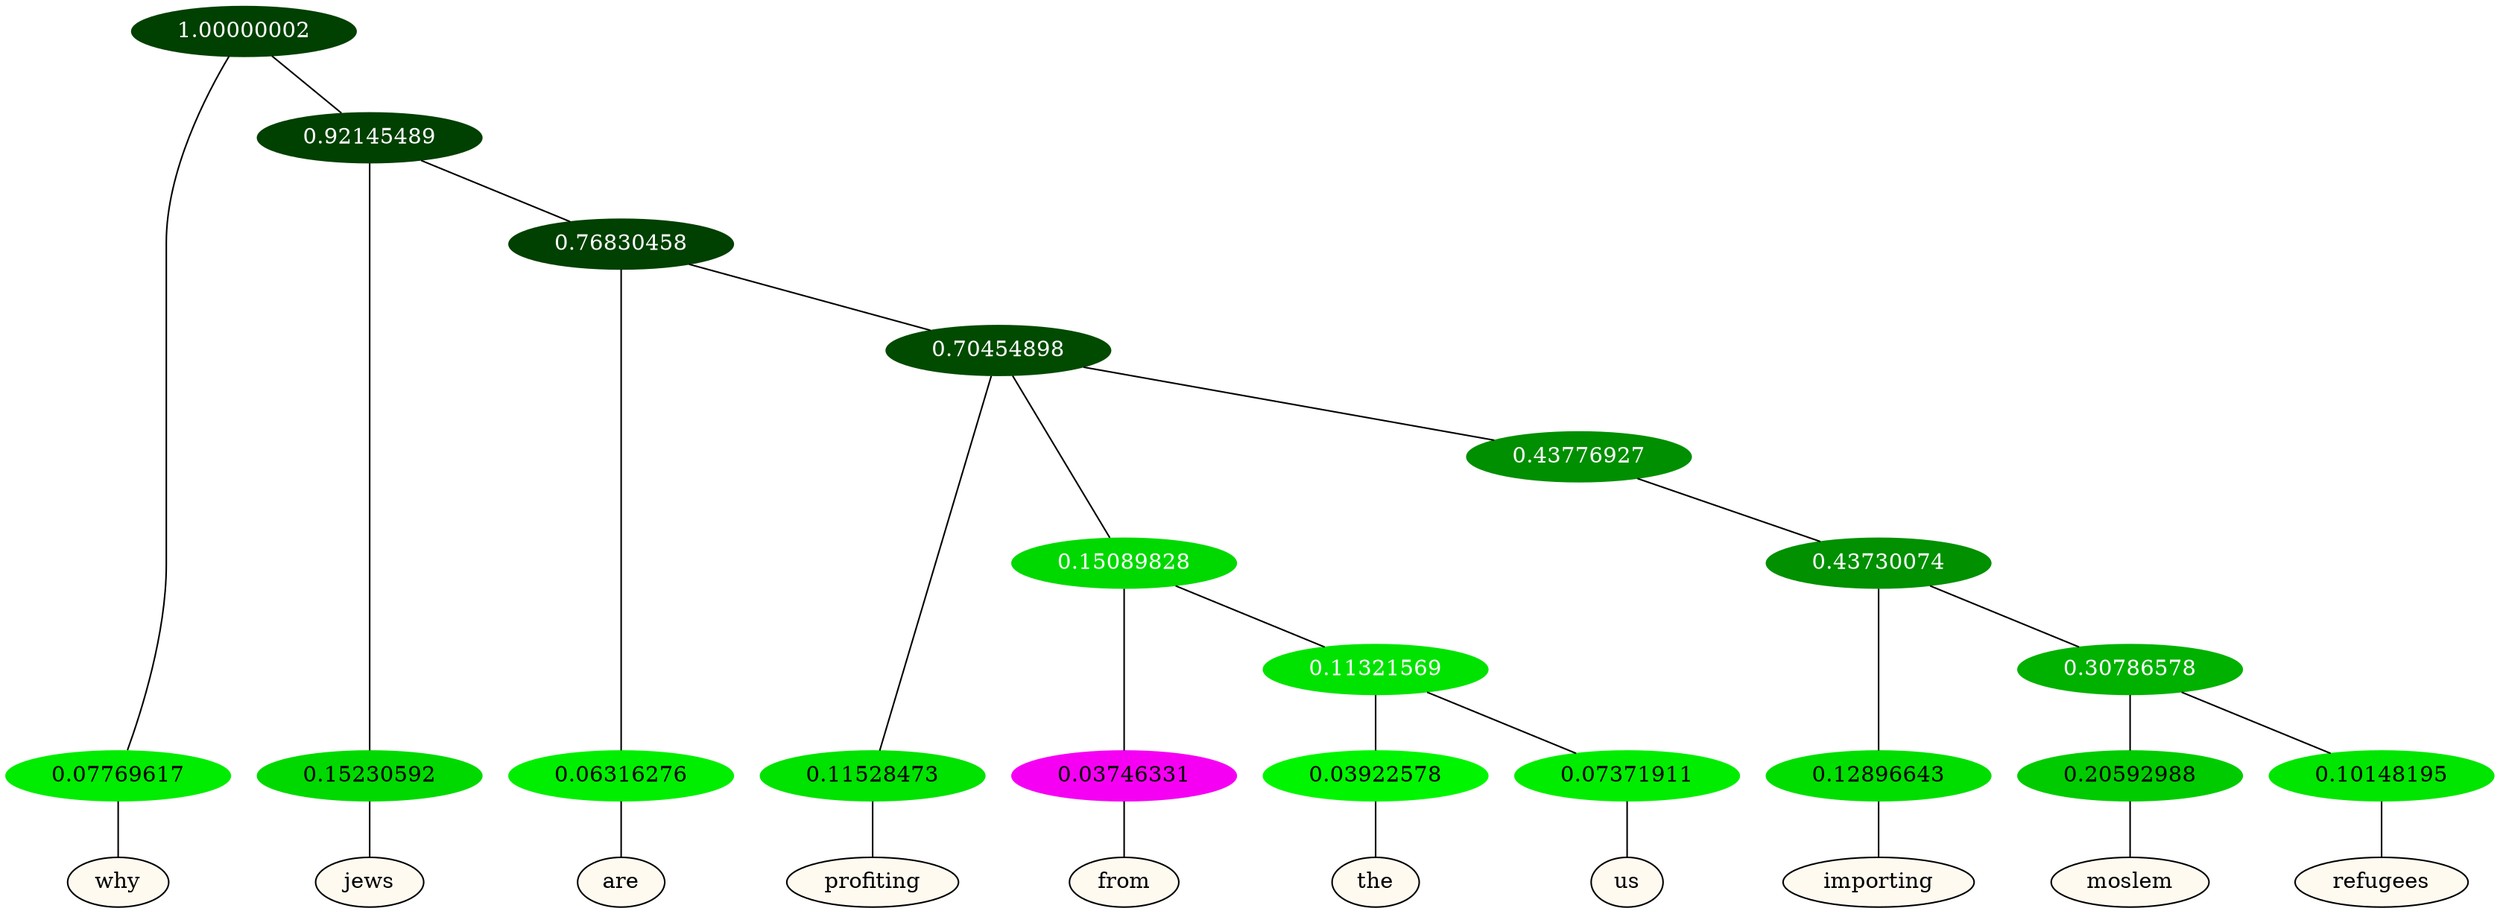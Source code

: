 graph {
	node [format=png height=0.15 nodesep=0.001 ordering=out overlap=prism overlap_scaling=0.01 ranksep=0.001 ratio=0.2 style=filled width=0.15]
	{
		rank=same
		a_w_1 [label=why color=black fillcolor=floralwhite style="filled,solid"]
		a_w_3 [label=jews color=black fillcolor=floralwhite style="filled,solid"]
		a_w_5 [label=are color=black fillcolor=floralwhite style="filled,solid"]
		a_w_7 [label=profiting color=black fillcolor=floralwhite style="filled,solid"]
		a_w_10 [label=from color=black fillcolor=floralwhite style="filled,solid"]
		a_w_13 [label=the color=black fillcolor=floralwhite style="filled,solid"]
		a_w_14 [label=us color=black fillcolor=floralwhite style="filled,solid"]
		a_w_15 [label=importing color=black fillcolor=floralwhite style="filled,solid"]
		a_w_17 [label=moslem color=black fillcolor=floralwhite style="filled,solid"]
		a_w_18 [label=refugees color=black fillcolor=floralwhite style="filled,solid"]
	}
	a_n_1 -- a_w_1
	a_n_3 -- a_w_3
	a_n_5 -- a_w_5
	a_n_7 -- a_w_7
	a_n_10 -- a_w_10
	a_n_13 -- a_w_13
	a_n_14 -- a_w_14
	a_n_15 -- a_w_15
	a_n_17 -- a_w_17
	a_n_18 -- a_w_18
	{
		rank=same
		a_n_1 [label=0.07769617 color="0.334 1.000 0.922" fontcolor=black]
		a_n_3 [label=0.15230592 color="0.334 1.000 0.848" fontcolor=black]
		a_n_5 [label=0.06316276 color="0.334 1.000 0.937" fontcolor=black]
		a_n_7 [label=0.11528473 color="0.334 1.000 0.885" fontcolor=black]
		a_n_10 [label=0.03746331 color="0.835 1.000 0.963" fontcolor=black]
		a_n_13 [label=0.03922578 color="0.334 1.000 0.961" fontcolor=black]
		a_n_14 [label=0.07371911 color="0.334 1.000 0.926" fontcolor=black]
		a_n_15 [label=0.12896643 color="0.334 1.000 0.871" fontcolor=black]
		a_n_17 [label=0.20592988 color="0.334 1.000 0.794" fontcolor=black]
		a_n_18 [label=0.10148195 color="0.334 1.000 0.899" fontcolor=black]
	}
	a_n_0 [label=1.00000002 color="0.334 1.000 0.250" fontcolor=grey99]
	a_n_0 -- a_n_1
	a_n_2 [label=0.92145489 color="0.334 1.000 0.250" fontcolor=grey99]
	a_n_0 -- a_n_2
	a_n_2 -- a_n_3
	a_n_4 [label=0.76830458 color="0.334 1.000 0.250" fontcolor=grey99]
	a_n_2 -- a_n_4
	a_n_4 -- a_n_5
	a_n_6 [label=0.70454898 color="0.334 1.000 0.295" fontcolor=grey99]
	a_n_4 -- a_n_6
	a_n_6 -- a_n_7
	a_n_8 [label=0.15089828 color="0.334 1.000 0.849" fontcolor=grey99]
	a_n_6 -- a_n_8
	a_n_9 [label=0.43776927 color="0.334 1.000 0.562" fontcolor=grey99]
	a_n_6 -- a_n_9
	a_n_8 -- a_n_10
	a_n_11 [label=0.11321569 color="0.334 1.000 0.887" fontcolor=grey99]
	a_n_8 -- a_n_11
	a_n_12 [label=0.43730074 color="0.334 1.000 0.563" fontcolor=grey99]
	a_n_9 -- a_n_12
	a_n_11 -- a_n_13
	a_n_11 -- a_n_14
	a_n_12 -- a_n_15
	a_n_16 [label=0.30786578 color="0.334 1.000 0.692" fontcolor=grey99]
	a_n_12 -- a_n_16
	a_n_16 -- a_n_17
	a_n_16 -- a_n_18
}
